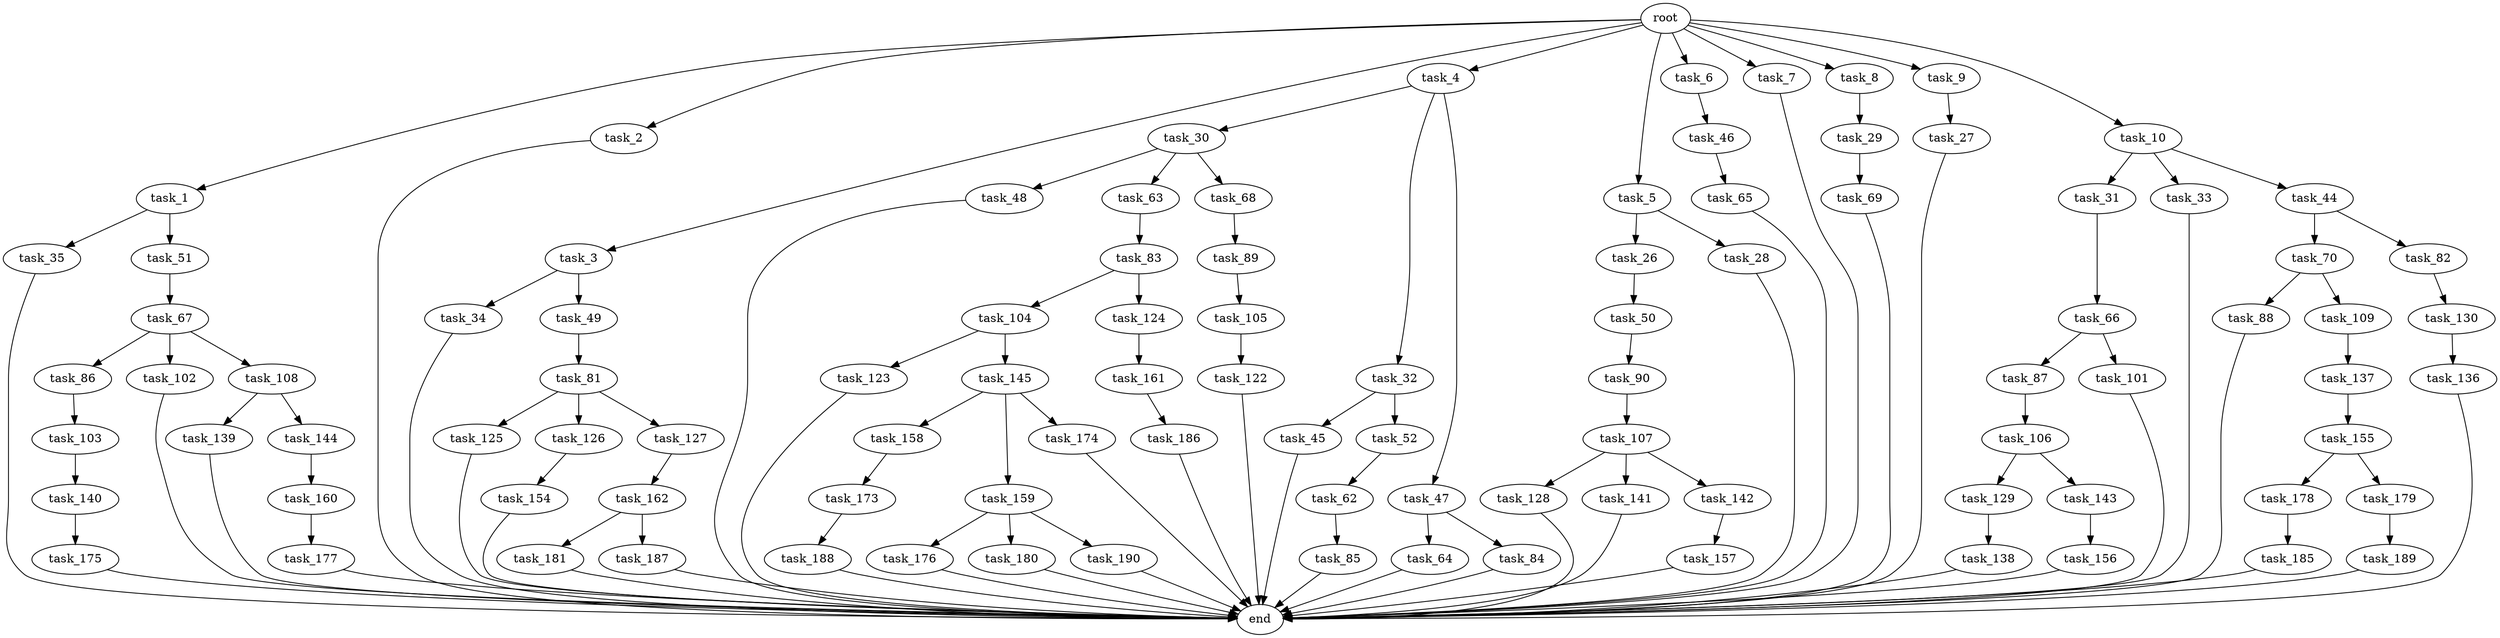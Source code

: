 digraph G {
  root [size="0.000000"];
  task_1 [size="2.048000"];
  task_2 [size="2.048000"];
  task_3 [size="2.048000"];
  task_4 [size="2.048000"];
  task_5 [size="2.048000"];
  task_6 [size="2.048000"];
  task_7 [size="2.048000"];
  task_8 [size="2.048000"];
  task_9 [size="2.048000"];
  task_10 [size="2.048000"];
  task_26 [size="154618822.656000"];
  task_27 [size="68719476.736000"];
  task_28 [size="154618822.656000"];
  task_29 [size="1391569403.904000"];
  task_30 [size="274877906.944000"];
  task_31 [size="618475290.624000"];
  task_32 [size="274877906.944000"];
  task_33 [size="618475290.624000"];
  task_34 [size="841813590.016000"];
  task_35 [size="618475290.624000"];
  task_44 [size="618475290.624000"];
  task_45 [size="154618822.656000"];
  task_46 [size="1391569403.904000"];
  task_47 [size="274877906.944000"];
  task_48 [size="1099511627.776000"];
  task_49 [size="841813590.016000"];
  task_50 [size="154618822.656000"];
  task_51 [size="618475290.624000"];
  task_52 [size="154618822.656000"];
  task_62 [size="1717986918.400000"];
  task_63 [size="1099511627.776000"];
  task_64 [size="1717986918.400000"];
  task_65 [size="618475290.624000"];
  task_66 [size="1717986918.400000"];
  task_67 [size="68719476.736000"];
  task_68 [size="1099511627.776000"];
  task_69 [size="1099511627.776000"];
  task_70 [size="1717986918.400000"];
  task_81 [size="841813590.016000"];
  task_82 [size="1717986918.400000"];
  task_83 [size="274877906.944000"];
  task_84 [size="1717986918.400000"];
  task_85 [size="841813590.016000"];
  task_86 [size="274877906.944000"];
  task_87 [size="841813590.016000"];
  task_88 [size="429496729.600000"];
  task_89 [size="1717986918.400000"];
  task_90 [size="429496729.600000"];
  task_101 [size="841813590.016000"];
  task_102 [size="274877906.944000"];
  task_103 [size="1717986918.400000"];
  task_104 [size="274877906.944000"];
  task_105 [size="841813590.016000"];
  task_106 [size="1717986918.400000"];
  task_107 [size="274877906.944000"];
  task_108 [size="274877906.944000"];
  task_109 [size="429496729.600000"];
  task_122 [size="841813590.016000"];
  task_123 [size="1391569403.904000"];
  task_124 [size="274877906.944000"];
  task_125 [size="1717986918.400000"];
  task_126 [size="1717986918.400000"];
  task_127 [size="1717986918.400000"];
  task_128 [size="274877906.944000"];
  task_129 [size="154618822.656000"];
  task_130 [size="1099511627.776000"];
  task_136 [size="154618822.656000"];
  task_137 [size="68719476.736000"];
  task_138 [size="1391569403.904000"];
  task_139 [size="429496729.600000"];
  task_140 [size="618475290.624000"];
  task_141 [size="274877906.944000"];
  task_142 [size="274877906.944000"];
  task_143 [size="154618822.656000"];
  task_144 [size="429496729.600000"];
  task_145 [size="1391569403.904000"];
  task_154 [size="1391569403.904000"];
  task_155 [size="274877906.944000"];
  task_156 [size="1391569403.904000"];
  task_157 [size="618475290.624000"];
  task_158 [size="274877906.944000"];
  task_159 [size="274877906.944000"];
  task_160 [size="154618822.656000"];
  task_161 [size="274877906.944000"];
  task_162 [size="154618822.656000"];
  task_173 [size="1391569403.904000"];
  task_174 [size="274877906.944000"];
  task_175 [size="274877906.944000"];
  task_176 [size="1391569403.904000"];
  task_177 [size="1717986918.400000"];
  task_178 [size="618475290.624000"];
  task_179 [size="618475290.624000"];
  task_180 [size="1391569403.904000"];
  task_181 [size="68719476.736000"];
  task_185 [size="154618822.656000"];
  task_186 [size="68719476.736000"];
  task_187 [size="68719476.736000"];
  task_188 [size="618475290.624000"];
  task_189 [size="68719476.736000"];
  task_190 [size="1391569403.904000"];
  end [size="0.000000"];

  root -> task_1 [size="1.000000"];
  root -> task_2 [size="1.000000"];
  root -> task_3 [size="1.000000"];
  root -> task_4 [size="1.000000"];
  root -> task_5 [size="1.000000"];
  root -> task_6 [size="1.000000"];
  root -> task_7 [size="1.000000"];
  root -> task_8 [size="1.000000"];
  root -> task_9 [size="1.000000"];
  root -> task_10 [size="1.000000"];
  task_1 -> task_35 [size="301989888.000000"];
  task_1 -> task_51 [size="301989888.000000"];
  task_2 -> end [size="1.000000"];
  task_3 -> task_34 [size="411041792.000000"];
  task_3 -> task_49 [size="411041792.000000"];
  task_4 -> task_30 [size="134217728.000000"];
  task_4 -> task_32 [size="134217728.000000"];
  task_4 -> task_47 [size="134217728.000000"];
  task_5 -> task_26 [size="75497472.000000"];
  task_5 -> task_28 [size="75497472.000000"];
  task_6 -> task_46 [size="679477248.000000"];
  task_7 -> end [size="1.000000"];
  task_8 -> task_29 [size="679477248.000000"];
  task_9 -> task_27 [size="33554432.000000"];
  task_10 -> task_31 [size="301989888.000000"];
  task_10 -> task_33 [size="301989888.000000"];
  task_10 -> task_44 [size="301989888.000000"];
  task_26 -> task_50 [size="75497472.000000"];
  task_27 -> end [size="1.000000"];
  task_28 -> end [size="1.000000"];
  task_29 -> task_69 [size="536870912.000000"];
  task_30 -> task_48 [size="536870912.000000"];
  task_30 -> task_63 [size="536870912.000000"];
  task_30 -> task_68 [size="536870912.000000"];
  task_31 -> task_66 [size="838860800.000000"];
  task_32 -> task_45 [size="75497472.000000"];
  task_32 -> task_52 [size="75497472.000000"];
  task_33 -> end [size="1.000000"];
  task_34 -> end [size="1.000000"];
  task_35 -> end [size="1.000000"];
  task_44 -> task_70 [size="838860800.000000"];
  task_44 -> task_82 [size="838860800.000000"];
  task_45 -> end [size="1.000000"];
  task_46 -> task_65 [size="301989888.000000"];
  task_47 -> task_64 [size="838860800.000000"];
  task_47 -> task_84 [size="838860800.000000"];
  task_48 -> end [size="1.000000"];
  task_49 -> task_81 [size="411041792.000000"];
  task_50 -> task_90 [size="209715200.000000"];
  task_51 -> task_67 [size="33554432.000000"];
  task_52 -> task_62 [size="838860800.000000"];
  task_62 -> task_85 [size="411041792.000000"];
  task_63 -> task_83 [size="134217728.000000"];
  task_64 -> end [size="1.000000"];
  task_65 -> end [size="1.000000"];
  task_66 -> task_87 [size="411041792.000000"];
  task_66 -> task_101 [size="411041792.000000"];
  task_67 -> task_86 [size="134217728.000000"];
  task_67 -> task_102 [size="134217728.000000"];
  task_67 -> task_108 [size="134217728.000000"];
  task_68 -> task_89 [size="838860800.000000"];
  task_69 -> end [size="1.000000"];
  task_70 -> task_88 [size="209715200.000000"];
  task_70 -> task_109 [size="209715200.000000"];
  task_81 -> task_125 [size="838860800.000000"];
  task_81 -> task_126 [size="838860800.000000"];
  task_81 -> task_127 [size="838860800.000000"];
  task_82 -> task_130 [size="536870912.000000"];
  task_83 -> task_104 [size="134217728.000000"];
  task_83 -> task_124 [size="134217728.000000"];
  task_84 -> end [size="1.000000"];
  task_85 -> end [size="1.000000"];
  task_86 -> task_103 [size="838860800.000000"];
  task_87 -> task_106 [size="838860800.000000"];
  task_88 -> end [size="1.000000"];
  task_89 -> task_105 [size="411041792.000000"];
  task_90 -> task_107 [size="134217728.000000"];
  task_101 -> end [size="1.000000"];
  task_102 -> end [size="1.000000"];
  task_103 -> task_140 [size="301989888.000000"];
  task_104 -> task_123 [size="679477248.000000"];
  task_104 -> task_145 [size="679477248.000000"];
  task_105 -> task_122 [size="411041792.000000"];
  task_106 -> task_129 [size="75497472.000000"];
  task_106 -> task_143 [size="75497472.000000"];
  task_107 -> task_128 [size="134217728.000000"];
  task_107 -> task_141 [size="134217728.000000"];
  task_107 -> task_142 [size="134217728.000000"];
  task_108 -> task_139 [size="209715200.000000"];
  task_108 -> task_144 [size="209715200.000000"];
  task_109 -> task_137 [size="33554432.000000"];
  task_122 -> end [size="1.000000"];
  task_123 -> end [size="1.000000"];
  task_124 -> task_161 [size="134217728.000000"];
  task_125 -> end [size="1.000000"];
  task_126 -> task_154 [size="679477248.000000"];
  task_127 -> task_162 [size="75497472.000000"];
  task_128 -> end [size="1.000000"];
  task_129 -> task_138 [size="679477248.000000"];
  task_130 -> task_136 [size="75497472.000000"];
  task_136 -> end [size="1.000000"];
  task_137 -> task_155 [size="134217728.000000"];
  task_138 -> end [size="1.000000"];
  task_139 -> end [size="1.000000"];
  task_140 -> task_175 [size="134217728.000000"];
  task_141 -> end [size="1.000000"];
  task_142 -> task_157 [size="301989888.000000"];
  task_143 -> task_156 [size="679477248.000000"];
  task_144 -> task_160 [size="75497472.000000"];
  task_145 -> task_158 [size="134217728.000000"];
  task_145 -> task_159 [size="134217728.000000"];
  task_145 -> task_174 [size="134217728.000000"];
  task_154 -> end [size="1.000000"];
  task_155 -> task_178 [size="301989888.000000"];
  task_155 -> task_179 [size="301989888.000000"];
  task_156 -> end [size="1.000000"];
  task_157 -> end [size="1.000000"];
  task_158 -> task_173 [size="679477248.000000"];
  task_159 -> task_176 [size="679477248.000000"];
  task_159 -> task_180 [size="679477248.000000"];
  task_159 -> task_190 [size="679477248.000000"];
  task_160 -> task_177 [size="838860800.000000"];
  task_161 -> task_186 [size="33554432.000000"];
  task_162 -> task_181 [size="33554432.000000"];
  task_162 -> task_187 [size="33554432.000000"];
  task_173 -> task_188 [size="301989888.000000"];
  task_174 -> end [size="1.000000"];
  task_175 -> end [size="1.000000"];
  task_176 -> end [size="1.000000"];
  task_177 -> end [size="1.000000"];
  task_178 -> task_185 [size="75497472.000000"];
  task_179 -> task_189 [size="33554432.000000"];
  task_180 -> end [size="1.000000"];
  task_181 -> end [size="1.000000"];
  task_185 -> end [size="1.000000"];
  task_186 -> end [size="1.000000"];
  task_187 -> end [size="1.000000"];
  task_188 -> end [size="1.000000"];
  task_189 -> end [size="1.000000"];
  task_190 -> end [size="1.000000"];
}
